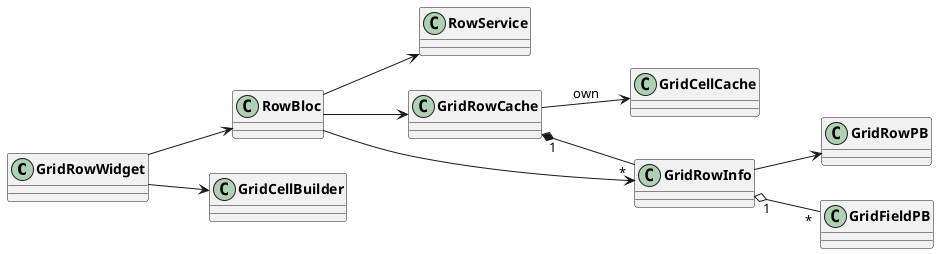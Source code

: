@startuml
skinparam classFontStyle Bold
skinparam ActivityBackgroundColor Silver
skinparam ActivityBorderColor DimGray
left to right direction

GridRowWidget --> RowBloc
GridRowWidget --> GridCellBuilder

RowBloc --> RowService

'cache
RowBloc --> GridRowCache
GridRowCache --> GridCellCache: own
GridRowCache "1" *-- "*" GridRowInfo
GridRowInfo --> GridRowPB
GridRowInfo "1" o-- "*" GridFieldPB
RowBloc --> GridRowInfo
@enduml